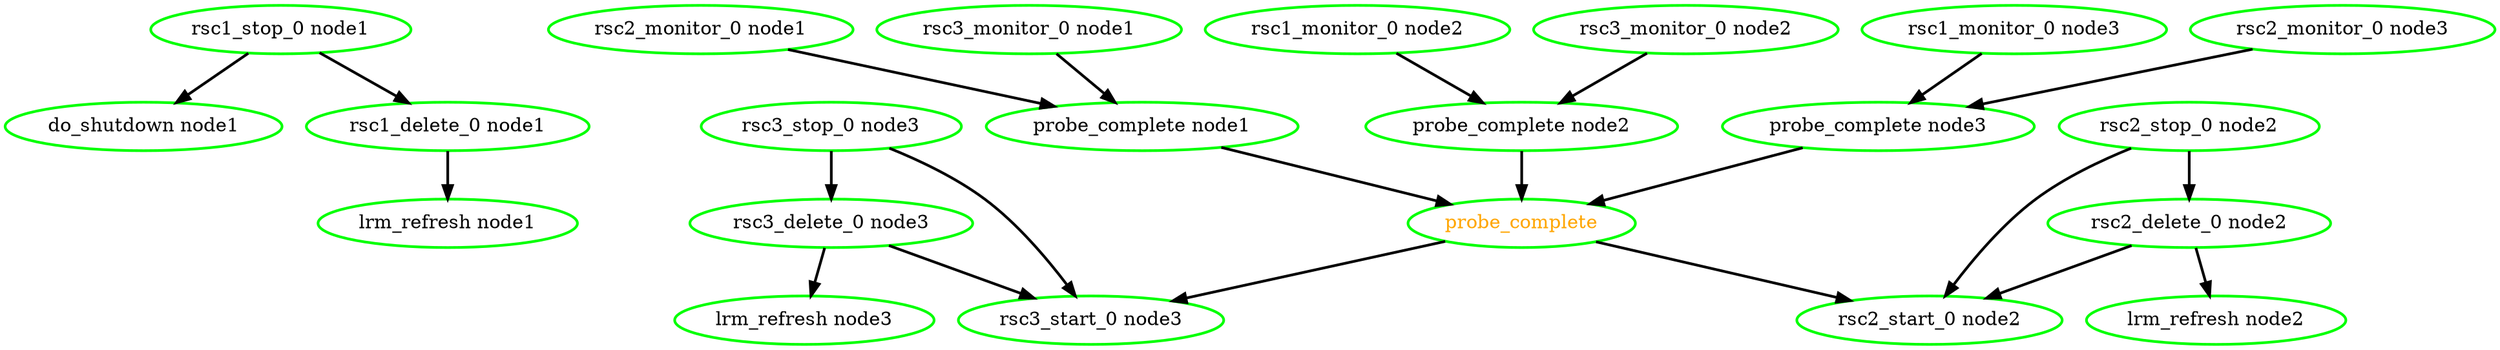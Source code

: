  digraph "g" {
"do_shutdown node1" [ style=bold color="green" fontcolor="black" ]
"lrm_refresh node1" [ style=bold color="green" fontcolor="black" ]
"lrm_refresh node2" [ style=bold color="green" fontcolor="black" ]
"lrm_refresh node3" [ style=bold color="green" fontcolor="black" ]
"probe_complete node1" -> "probe_complete" [ style = bold]
"probe_complete node1" [ style=bold color="green" fontcolor="black" ]
"probe_complete node2" -> "probe_complete" [ style = bold]
"probe_complete node2" [ style=bold color="green" fontcolor="black" ]
"probe_complete node3" -> "probe_complete" [ style = bold]
"probe_complete node3" [ style=bold color="green" fontcolor="black" ]
"probe_complete" -> "rsc2_start_0 node2" [ style = bold]
"probe_complete" -> "rsc3_start_0 node3" [ style = bold]
"probe_complete" [ style=bold color="green" fontcolor="orange" ]
"rsc1_delete_0 node1" -> "lrm_refresh node1" [ style = bold]
"rsc1_delete_0 node1" [ style=bold color="green" fontcolor="black" ]
"rsc1_monitor_0 node2" -> "probe_complete node2" [ style = bold]
"rsc1_monitor_0 node2" [ style=bold color="green" fontcolor="black" ]
"rsc1_monitor_0 node3" -> "probe_complete node3" [ style = bold]
"rsc1_monitor_0 node3" [ style=bold color="green" fontcolor="black" ]
"rsc1_stop_0 node1" -> "do_shutdown node1" [ style = bold]
"rsc1_stop_0 node1" -> "rsc1_delete_0 node1" [ style = bold]
"rsc1_stop_0 node1" [ style=bold color="green" fontcolor="black" ]
"rsc2_delete_0 node2" -> "lrm_refresh node2" [ style = bold]
"rsc2_delete_0 node2" -> "rsc2_start_0 node2" [ style = bold]
"rsc2_delete_0 node2" [ style=bold color="green" fontcolor="black" ]
"rsc2_monitor_0 node1" -> "probe_complete node1" [ style = bold]
"rsc2_monitor_0 node1" [ style=bold color="green" fontcolor="black" ]
"rsc2_monitor_0 node3" -> "probe_complete node3" [ style = bold]
"rsc2_monitor_0 node3" [ style=bold color="green" fontcolor="black" ]
"rsc2_start_0 node2" [ style=bold color="green" fontcolor="black" ]
"rsc2_stop_0 node2" -> "rsc2_delete_0 node2" [ style = bold]
"rsc2_stop_0 node2" -> "rsc2_start_0 node2" [ style = bold]
"rsc2_stop_0 node2" [ style=bold color="green" fontcolor="black" ]
"rsc3_delete_0 node3" -> "lrm_refresh node3" [ style = bold]
"rsc3_delete_0 node3" -> "rsc3_start_0 node3" [ style = bold]
"rsc3_delete_0 node3" [ style=bold color="green" fontcolor="black" ]
"rsc3_monitor_0 node1" -> "probe_complete node1" [ style = bold]
"rsc3_monitor_0 node1" [ style=bold color="green" fontcolor="black" ]
"rsc3_monitor_0 node2" -> "probe_complete node2" [ style = bold]
"rsc3_monitor_0 node2" [ style=bold color="green" fontcolor="black" ]
"rsc3_start_0 node3" [ style=bold color="green" fontcolor="black" ]
"rsc3_stop_0 node3" -> "rsc3_delete_0 node3" [ style = bold]
"rsc3_stop_0 node3" -> "rsc3_start_0 node3" [ style = bold]
"rsc3_stop_0 node3" [ style=bold color="green" fontcolor="black" ]
}
